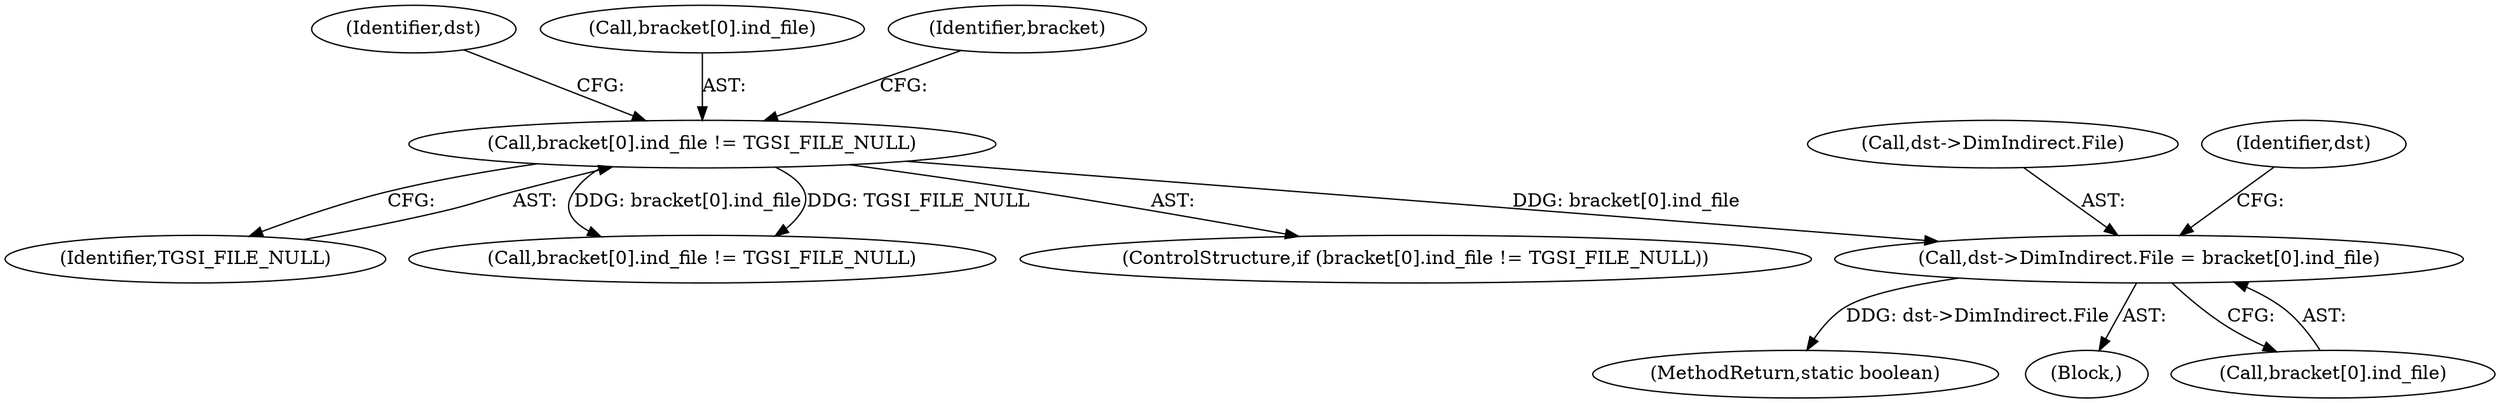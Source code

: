 digraph "0_virglrenderer_e534b51ca3c3cd25f3990589932a9ed711c59b27@array" {
"1001542" [label="(Call,dst->DimIndirect.File = bracket[0].ind_file)"];
"1001527" [label="(Call,bracket[0].ind_file != TGSI_FILE_NULL)"];
"1004155" [label="(MethodReturn,static boolean)"];
"1001538" [label="(Identifier,dst)"];
"1001527" [label="(Call,bracket[0].ind_file != TGSI_FILE_NULL)"];
"1001533" [label="(Identifier,TGSI_FILE_NULL)"];
"1001528" [label="(Call,bracket[0].ind_file)"];
"1001542" [label="(Call,dst->DimIndirect.File = bracket[0].ind_file)"];
"1001612" [label="(Call,bracket[0].ind_file != TGSI_FILE_NULL)"];
"1001534" [label="(Block,)"];
"1001588" [label="(Identifier,bracket)"];
"1001543" [label="(Call,dst->DimIndirect.File)"];
"1001548" [label="(Call,bracket[0].ind_file)"];
"1001526" [label="(ControlStructure,if (bracket[0].ind_file != TGSI_FILE_NULL))"];
"1001556" [label="(Identifier,dst)"];
"1001542" -> "1001534"  [label="AST: "];
"1001542" -> "1001548"  [label="CFG: "];
"1001543" -> "1001542"  [label="AST: "];
"1001548" -> "1001542"  [label="AST: "];
"1001556" -> "1001542"  [label="CFG: "];
"1001542" -> "1004155"  [label="DDG: dst->DimIndirect.File"];
"1001527" -> "1001542"  [label="DDG: bracket[0].ind_file"];
"1001527" -> "1001526"  [label="AST: "];
"1001527" -> "1001533"  [label="CFG: "];
"1001528" -> "1001527"  [label="AST: "];
"1001533" -> "1001527"  [label="AST: "];
"1001538" -> "1001527"  [label="CFG: "];
"1001588" -> "1001527"  [label="CFG: "];
"1001527" -> "1001612"  [label="DDG: bracket[0].ind_file"];
"1001527" -> "1001612"  [label="DDG: TGSI_FILE_NULL"];
}
